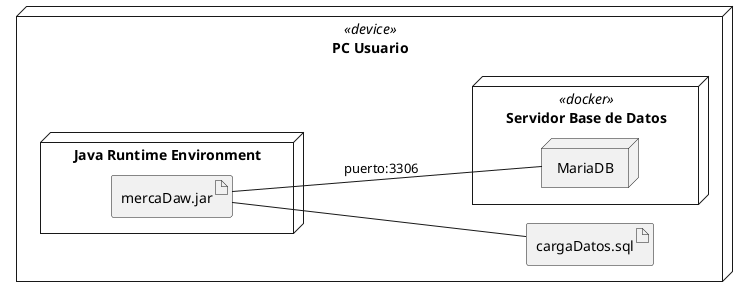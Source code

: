 @startuml Diagrama despliegue MercaDaw

left to right direction
'top to bottom direction


node "PC Usuario" <<device>>   { 

    node "Java Runtime Environment"{
        artifact "mercaDaw.jar" as app
    }

    node "Servidor Base de Datos" <<docker>>{
        node "MariaDB" as db
    }
    
artifact "cargaDatos.sql" as cargdat 

}

app -- db : "puerto:3306"
app -- cargdat
@enduml